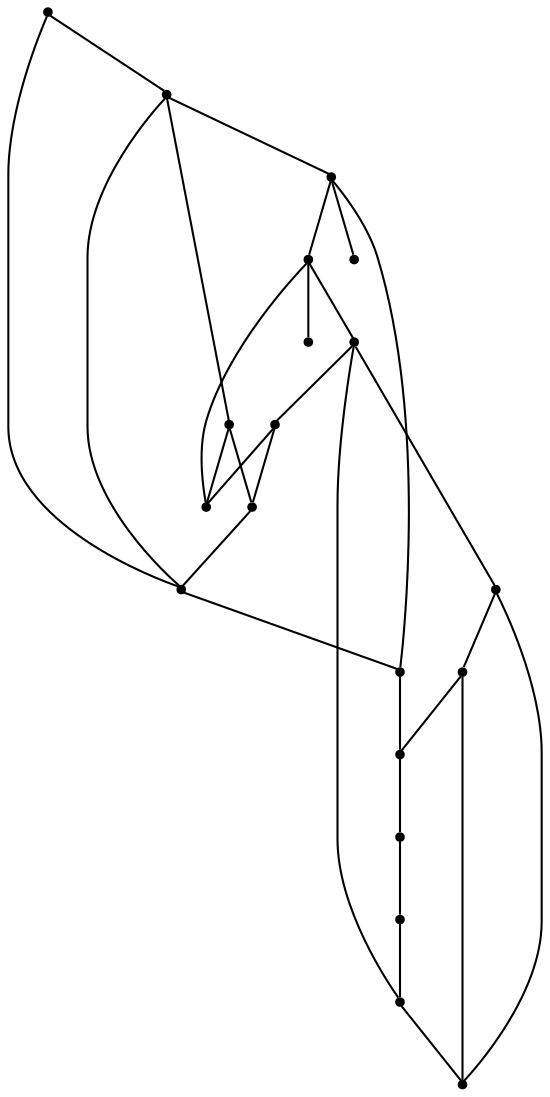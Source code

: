 graph {
  node [shape=point,comment="{\"directed\":false,\"doi\":\"10.1007/978-3-030-68766-3_19\",\"figure\":\"3 (2)\"}"]

  v0 [pos="760.8617910516544,505.4783472225901"]
  v1 [pos="630.93388224967,580.4893776621025"]
  v2 [pos="760.8617910516546,355.4562863435651"]
  v3 [pos="630.93388224967,280.4452559040527"]
  v4 [pos="717.5476659959842,480.4746704094193"]
  v5 [pos="630.93388224967,530.4820240357609"]
  v6 [pos="725.6603717085093,457.9850739517821"]
  v7 [pos="674.2407741228271,455.4709935962485"]
  v8 [pos="630.93388224967,480.4746704094193"]
  v9 [pos="674.2407741228271,405.4636399699068"]
  v10 [pos="630.93388224967,230.43790227771115"]
  v11 [pos="457.7020781787124,330.4526095303943"]
  v12 [pos="501.0089700518695,355.4562863435652"]
  v13 [pos="630.93388224967,380.45996315673597"]
  v14 [pos="501.17610425923624,482.58126528130526"]
  v15 [pos="501.0089700518695,505.47834722259006"]
  v16 [pos="457.7020781787124,530.4820240357609"]
  v17 [pos="495.2834927680069,380.691485748077"]
  v18 [pos="781.9193340288815,345.4685282925135"]
  v19 [pos="781.9193340288815,514.2433467814164"]

  v0 -- v1 [id="-1",pos="760.8617910516544,505.4783472225901 734.9347997036272,550.3271086492963 686.4562234060639,580.4893776621025 630.93388224967,580.4893776621025"]
  v16 -- v15 [id="-2",pos="457.7020781787124,530.4820240357609 501.0089700518695,505.47834722259006 501.0089700518695,505.47834722259006 501.0089700518695,505.47834722259006"]
  v0 -- v2 [id="-3",pos="760.8617910516544,505.4783472225901 773.6481659359517,483.4246344823402 780.9577181822451,457.79945867164906 780.957718182245,430.46731678307765 780.957718182245,404.1342768019377 774.0274708910213,378.26380509619196 760.8617910516546,355.4562863435651"]
  v2 -- v3 [id="-4",pos="760.8617910516546,355.4562863435651 734.0585258280803,309.041125584578 684.5340220608398,280.4452559040527 630.93388224967,280.4452559040527"]
  v4 -- v5 [id="-5",pos="717.5476659959842,480.4746704094193 700.2670901817573,510.37528878503053 667.9489284773966,530.4820240357609 630.93388224967,530.4820240357609"]
  v6 -- v4 [id="-6",pos="725.6603717085093,457.9850739517821 724.7401456540075,466.1825197782797 721.5505942566144,473.5953613348755 717.5476659959842,480.4746704094193"]
  v6 -- v5 [id="-7",pos="725.6603717085093,457.9850739517821 729.5728188119165,449.51821363479075 730.9497516752474,440.15358666714974 730.9497516752474,430.46731678307765 730.9497516752474,375.23003886908936 686.171805347067,330.4526095303944 630.9338186612523,330.4526095303944 575.6958319754376,330.4526095303944 530.9178856472571,375.23003886908936 530.9178856472571,430.46731678307765 530.9178856472571,485.7045946970659 575.6958319754376,530.4820240357609 630.93388224967,530.4820240357609"]
  v7 -- v8 [id="-8",pos="674.2407741228271,455.4709935962485 665.5991947744401,470.4205741526217 649.4397773818612,480.4746704094193 630.93388224967,480.4746704094193"]
  v7 -- v9 [id="-9",pos="674.2407741228271,455.4709935962485 678.50480949135,448.1202102286545 680.9417851682499,439.5781413270518 680.9417851682499,430.46731678307765 680.9417851682499,421.3564922391035 678.50480949135,412.8144233375008 674.2407741228271,405.4636399699068"]
  v10 -- v16 [id="-11",pos="630.93388224967,230.43790227771115 741.409728444464,230.43790227771115 830.9656846892426,319.99276095510106 830.9656846892426,430.46731678307765 830.9656846892426,540.9419044048734 741.409728444464,630.4967312884442 630.9338186612523,630.4967312884442 556.902863117656,630.4967312884442 492.26596741508604,590.2824524140151 457.7020781787124,530.4820240357609"]
  v10 -- v11 [id="-12",pos="630.93388224967,230.43790227771115 559.4682585441857,230.43790227771115 493.4327677680139,268.56435078624656 457.7020781787124,330.4526095303943"]
  v3 -- v12 [id="-15",pos="630.93388224967,280.4452559040527 577.3336152616648,280.4452559040527 527.8090479060066,309.041125584578 501.0089700518695,355.4562863435652"]
  v13 -- v9 [id="-18",pos="630.93388224967,380.45996315673597 649.4397773818613,380.45996315673597 665.5991947744402,390.5140594135336 674.2407741228271,405.4636399699068"]
  v13 -- v8 [id="-19",pos="630.93388224967,380.45996315673597 613.0684619437733,380.45996315673597 596.5575385232595,389.9905419847462 587.6269267880951,405.4636399699068 578.6921818057805,420.93673795506743 578.6921818057805,439.9978956110878 587.6269267880951,455.47099359624843 596.5616717704099,470.94409158140905 613.0684619437733,480.4746704094193 630.93388224967,480.4746704094193"]
  v12 -- v11 [id="-33",pos="501.0089700518695,355.4562863435652 457.7020781787124,330.4526095303943 457.7020781787124,330.4526095303943 457.7020781787124,330.4526095303943"]
  v14 -- v17 [id="-35",pos="501.17610425923624,482.58126528130526 484.7310626407737,469.0984419867519 480.90991914025955,450.22904640816836 480.9099191402596,430.46731678307765 480.9099191402596,412.30857257303626 484.1362957727864,394.903269241536 495.2834927680069,380.691485748077"]
  v15 -- v14 [id="-36",pos="501.0089700518695,505.47834722259006 497.45359311824694,499.38272768511376 494.33503226209257,492.9965933732613 501.17610425923624,482.58126528130526"]
  v1 -- v15 [id="-37",pos="630.93388224967,580.4893776621025 575.4119942345853,580.4893776621025 526.9338510122614,550.3277391558674 501.0089700518695,505.47834722259006"]
  v16 -- v11 [id="-39",pos="457.7020781787124,530.4820240357609 440.6481336690018,501.07974240967997 430.901952633262,466.91185615952895 430.901952633262,430.46731678307765 430.901952633262,394.02278359671993 440.64813596799746,359.85489715358574 457.7020781787124,330.4526095303943"]
  v17 -- v12 [id="-45",pos="495.2834927680069,380.691485748077 493.0332485690208,370.6545059651759 496.7045865696633,362.84626861512766 501.0089700518695,355.4562863435652"]
  v4 -- v7 [id="-48",pos="717.5476659959842,480.4746704094193 674.2407741228271,455.4709935962485 674.2407741228271,455.4709935962485 674.2407741228271,455.4709935962485"]
  v4 -- v0 [id="-49",pos="717.5476659959842,480.4746704094193 760.8617910516544,505.4783472225901 760.8617910516544,505.4783472225901 760.8617910516544,505.4783472225901"]
  v9 -- v2 [id="-50",pos="674.2407741228271,405.4636399699068 760.8617910516546,355.4562863435651 760.8617910516546,355.4562863435651 760.8617910516546,355.4562863435651"]
  v2 -- v18 [id="-52",pos="760.8617910516546,355.4562863435651 781.9193340288815,345.4685282925135 781.9193340288815,345.4685282925135 781.9193340288815,345.4685282925135"]
  v0 -- v19 [id="-55",pos="760.8617910516544,505.4783472225901 781.9193340288815,514.2433467814164 781.9193340288815,514.2433467814164 781.9193340288815,514.2433467814164"]
  v3 -- v10 [id="-58",pos="630.93388224967,280.4452559040527 630.93388224967,230.43790227771115 630.93388224967,230.43790227771115 630.93388224967,230.43790227771115"]
  v3 -- v13 [id="-59",pos="630.93388224967,280.4452559040527 630.93388224967,380.45996315673597 630.93388224967,380.45996315673597 630.93388224967,380.45996315673597"]
  v5 -- v1 [id="-63",pos="630.93388224967,530.4820240357609 630.93388224967,580.4893776621025 630.93388224967,580.4893776621025 630.93388224967,580.4893776621025"]
  v8 -- v5 [id="-64",pos="630.93388224967,480.4746704094193 630.93388224967,530.4820240357609 630.93388224967,530.4820240357609 630.93388224967,530.4820240357609"]
}